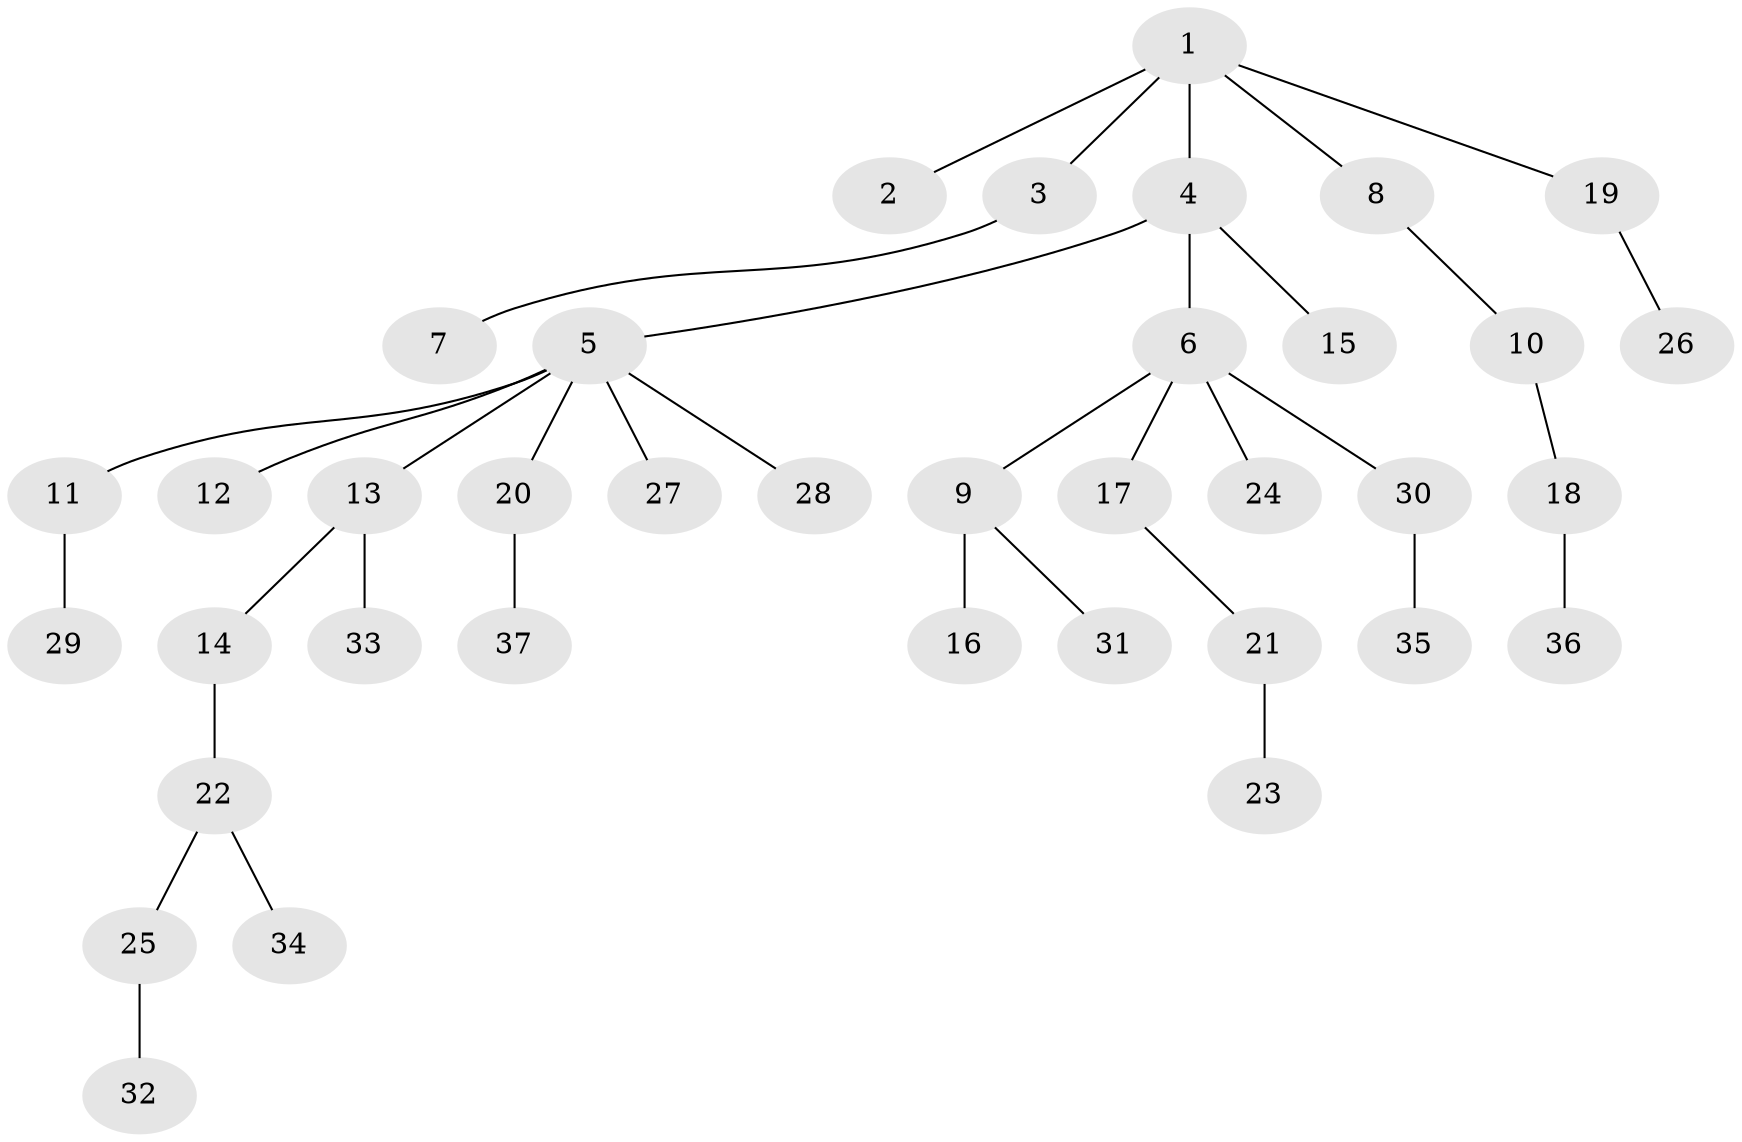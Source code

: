 // original degree distribution, {6: 0.013513513513513514, 2: 0.25675675675675674, 3: 0.13513513513513514, 10: 0.013513513513513514, 8: 0.013513513513513514, 1: 0.5135135135135135, 4: 0.05405405405405406}
// Generated by graph-tools (version 1.1) at 2025/36/03/09/25 02:36:42]
// undirected, 37 vertices, 36 edges
graph export_dot {
graph [start="1"]
  node [color=gray90,style=filled];
  1;
  2;
  3;
  4;
  5;
  6;
  7;
  8;
  9;
  10;
  11;
  12;
  13;
  14;
  15;
  16;
  17;
  18;
  19;
  20;
  21;
  22;
  23;
  24;
  25;
  26;
  27;
  28;
  29;
  30;
  31;
  32;
  33;
  34;
  35;
  36;
  37;
  1 -- 2 [weight=1.0];
  1 -- 3 [weight=1.0];
  1 -- 4 [weight=1.0];
  1 -- 8 [weight=1.0];
  1 -- 19 [weight=1.0];
  3 -- 7 [weight=1.0];
  4 -- 5 [weight=1.0];
  4 -- 6 [weight=6.0];
  4 -- 15 [weight=1.0];
  5 -- 11 [weight=1.0];
  5 -- 12 [weight=1.0];
  5 -- 13 [weight=1.0];
  5 -- 20 [weight=1.0];
  5 -- 27 [weight=1.0];
  5 -- 28 [weight=1.0];
  6 -- 9 [weight=1.0];
  6 -- 17 [weight=1.0];
  6 -- 24 [weight=1.0];
  6 -- 30 [weight=1.0];
  8 -- 10 [weight=1.0];
  9 -- 16 [weight=3.0];
  9 -- 31 [weight=1.0];
  10 -- 18 [weight=2.0];
  11 -- 29 [weight=1.0];
  13 -- 14 [weight=1.0];
  13 -- 33 [weight=1.0];
  14 -- 22 [weight=1.0];
  17 -- 21 [weight=1.0];
  18 -- 36 [weight=1.0];
  19 -- 26 [weight=1.0];
  20 -- 37 [weight=1.0];
  21 -- 23 [weight=1.0];
  22 -- 25 [weight=1.0];
  22 -- 34 [weight=1.0];
  25 -- 32 [weight=1.0];
  30 -- 35 [weight=1.0];
}
